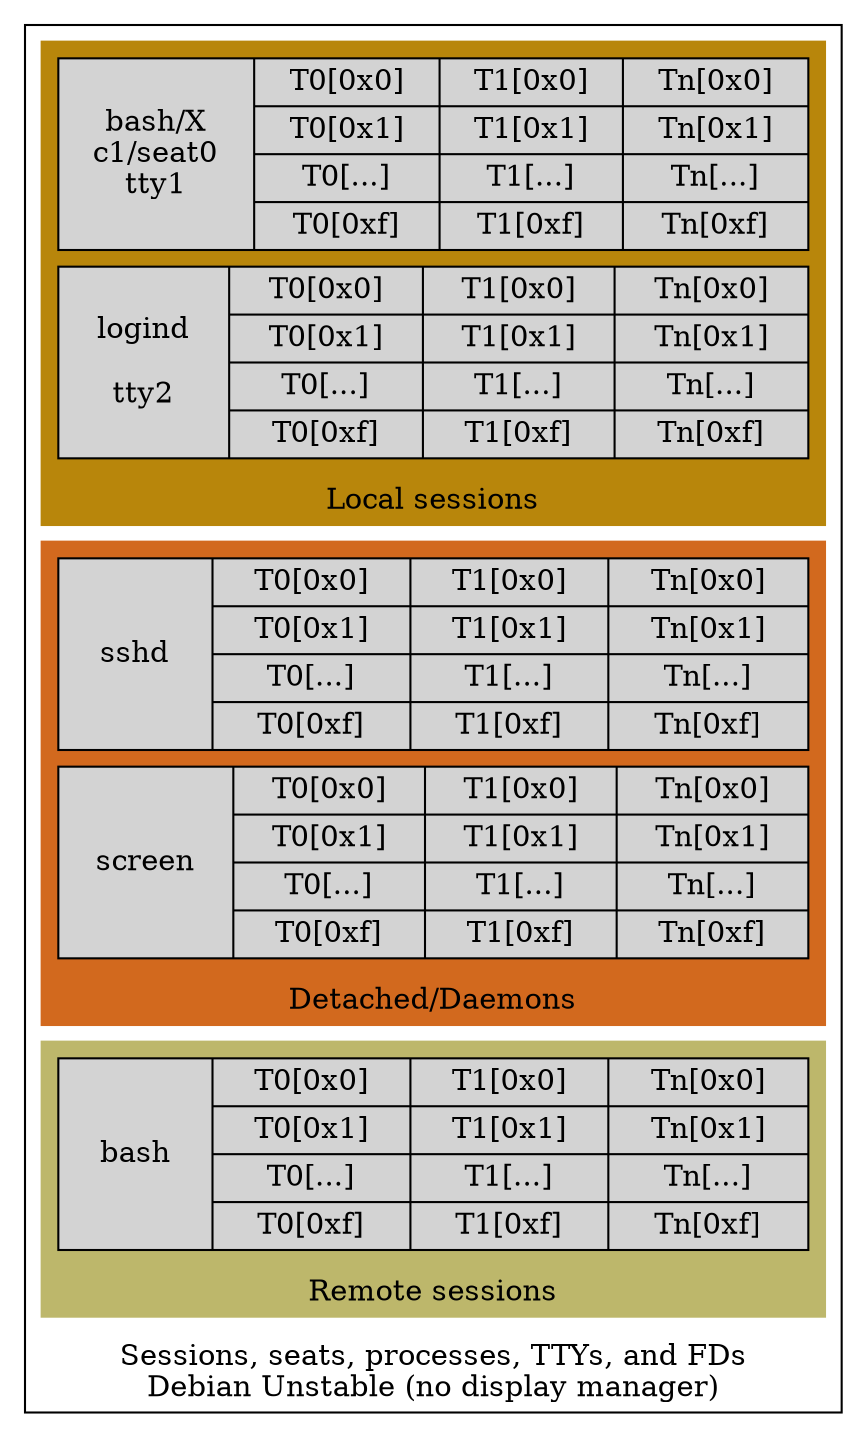 digraph G {
  nodesep="0.1"
  rankdir=RL;
  subgraph clusterPrime {
    label="Sessions, seats, processes, TTYs, and FDs\nDebian Unstable (no display manager)";
    labelloc="b";
    compound="true"
    subgraph clusterLocal {
      color=darkgoldenrod;
      style=filled;
      label="bl0";
      b0 [style=filled,width=5,shape=record,label="{ {bash/X\nc1/seat0\ntty1}\
                         |{T0[0x0]|T0[0x1]|T0[...]|T0[0xf]}|{T1[0x0]|T1[0x1]|T1[...]|T1[0xf]}|{Tn[0x0]|Tn[0x1]|Tn[...]|Tn[0xf]}}"];
      b1 [style=filled,width=5,shape=record,label="{ {logind\n\ntty2}\
                         |{T0[0x0]|T0[0x1]|T0[...]|T0[0xf]}|{T1[0x0]|T1[0x1]|T1[...]|T1[0xf]}|{Tn[0x0]|Tn[0x1]|Tn[...]|Tn[0xf]}}"];
      label="Local sessions";
    }
    subgraph clusterDetached {
      color=chocolate;
      style=filled;
      label="bl0";
      b2 [style=filled,width=5,shape=record,label="{ {sshd}\
                         |{T0[0x0]|T0[0x1]|T0[...]|T0[0xf]}|{T1[0x0]|T1[0x1]|T1[...]|T1[0xf]}|{Tn[0x0]|Tn[0x1]|Tn[...]|Tn[0xf]}}"];
      b3 [style=filled,width=5,shape=record,label="{ {screen}\
                         |{T0[0x0]|T0[0x1]|T0[...]|T0[0xf]}|{T1[0x0]|T1[0x1]|T1[...]|T1[0xf]}|{Tn[0x0]|Tn[0x1]|Tn[...]|Tn[0xf]}}"];
      label="Detached/Daemons";
    }
    subgraph clusterRemote {
      color=darkkhaki;
      style=filled;
      label="bl0";
      b4 [style=filled,width=5,shape=record,label="{ {bash}\
                         |{T0[0x0]|T0[0x1]|T0[...]|T0[0xf]}|{T1[0x0]|T1[0x1]|T1[...]|T1[0xf]}|{Tn[0x0]|Tn[0x1]|Tn[...]|Tn[0xf]}}"];
      label="Remote sessions";
    }
  }
} 
